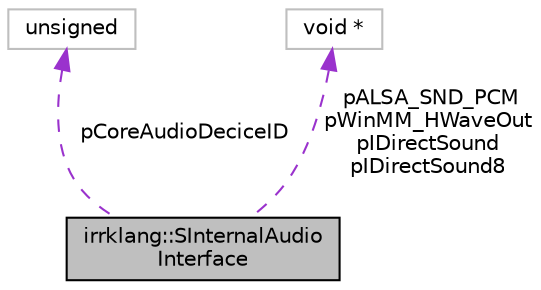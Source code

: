 digraph "irrklang::SInternalAudioInterface"
{
  bgcolor="transparent";
  edge [fontname="Helvetica",fontsize="10",labelfontname="Helvetica",labelfontsize="10"];
  node [fontname="Helvetica",fontsize="10",shape=record];
  Node1 [label="irrklang::SInternalAudio\lInterface",height=0.2,width=0.4,color="black", fillcolor="grey75", style="filled", fontcolor="black"];
  Node2 -> Node1 [dir="back",color="darkorchid3",fontsize="10",style="dashed",label=" pCoreAudioDeciceID" ,fontname="Helvetica"];
  Node2 [label="unsigned",height=0.2,width=0.4,color="grey75"];
  Node3 -> Node1 [dir="back",color="darkorchid3",fontsize="10",style="dashed",label=" pALSA_SND_PCM\npWinMM_HWaveOut\npIDirectSound\npIDirectSound8" ,fontname="Helvetica"];
  Node3 [label="void *",height=0.2,width=0.4,color="grey75"];
}
